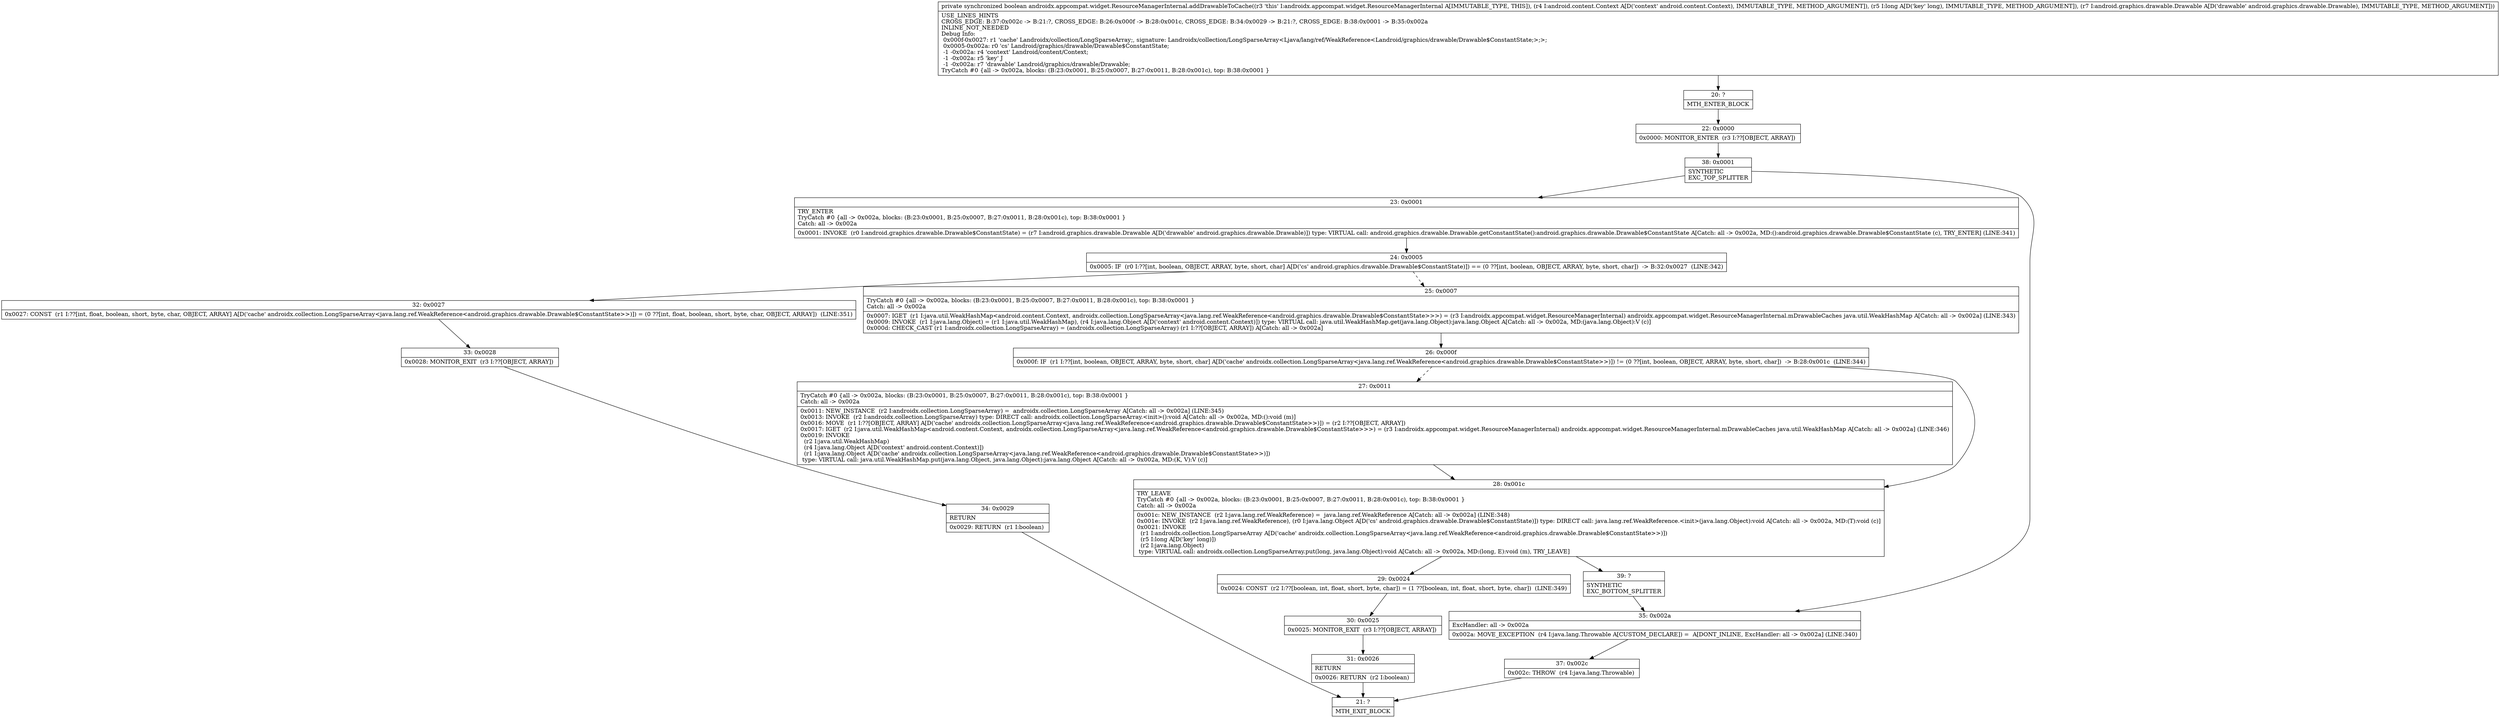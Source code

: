 digraph "CFG forandroidx.appcompat.widget.ResourceManagerInternal.addDrawableToCache(Landroid\/content\/Context;JLandroid\/graphics\/drawable\/Drawable;)Z" {
Node_20 [shape=record,label="{20\:\ ?|MTH_ENTER_BLOCK\l}"];
Node_22 [shape=record,label="{22\:\ 0x0000|0x0000: MONITOR_ENTER  (r3 I:??[OBJECT, ARRAY]) \l}"];
Node_38 [shape=record,label="{38\:\ 0x0001|SYNTHETIC\lEXC_TOP_SPLITTER\l}"];
Node_23 [shape=record,label="{23\:\ 0x0001|TRY_ENTER\lTryCatch #0 \{all \-\> 0x002a, blocks: (B:23:0x0001, B:25:0x0007, B:27:0x0011, B:28:0x001c), top: B:38:0x0001 \}\lCatch: all \-\> 0x002a\l|0x0001: INVOKE  (r0 I:android.graphics.drawable.Drawable$ConstantState) = (r7 I:android.graphics.drawable.Drawable A[D('drawable' android.graphics.drawable.Drawable)]) type: VIRTUAL call: android.graphics.drawable.Drawable.getConstantState():android.graphics.drawable.Drawable$ConstantState A[Catch: all \-\> 0x002a, MD:():android.graphics.drawable.Drawable$ConstantState (c), TRY_ENTER] (LINE:341)\l}"];
Node_24 [shape=record,label="{24\:\ 0x0005|0x0005: IF  (r0 I:??[int, boolean, OBJECT, ARRAY, byte, short, char] A[D('cs' android.graphics.drawable.Drawable$ConstantState)]) == (0 ??[int, boolean, OBJECT, ARRAY, byte, short, char])  \-\> B:32:0x0027  (LINE:342)\l}"];
Node_25 [shape=record,label="{25\:\ 0x0007|TryCatch #0 \{all \-\> 0x002a, blocks: (B:23:0x0001, B:25:0x0007, B:27:0x0011, B:28:0x001c), top: B:38:0x0001 \}\lCatch: all \-\> 0x002a\l|0x0007: IGET  (r1 I:java.util.WeakHashMap\<android.content.Context, androidx.collection.LongSparseArray\<java.lang.ref.WeakReference\<android.graphics.drawable.Drawable$ConstantState\>\>\>) = (r3 I:androidx.appcompat.widget.ResourceManagerInternal) androidx.appcompat.widget.ResourceManagerInternal.mDrawableCaches java.util.WeakHashMap A[Catch: all \-\> 0x002a] (LINE:343)\l0x0009: INVOKE  (r1 I:java.lang.Object) = (r1 I:java.util.WeakHashMap), (r4 I:java.lang.Object A[D('context' android.content.Context)]) type: VIRTUAL call: java.util.WeakHashMap.get(java.lang.Object):java.lang.Object A[Catch: all \-\> 0x002a, MD:(java.lang.Object):V (c)]\l0x000d: CHECK_CAST (r1 I:androidx.collection.LongSparseArray) = (androidx.collection.LongSparseArray) (r1 I:??[OBJECT, ARRAY]) A[Catch: all \-\> 0x002a]\l}"];
Node_26 [shape=record,label="{26\:\ 0x000f|0x000f: IF  (r1 I:??[int, boolean, OBJECT, ARRAY, byte, short, char] A[D('cache' androidx.collection.LongSparseArray\<java.lang.ref.WeakReference\<android.graphics.drawable.Drawable$ConstantState\>\>)]) != (0 ??[int, boolean, OBJECT, ARRAY, byte, short, char])  \-\> B:28:0x001c  (LINE:344)\l}"];
Node_27 [shape=record,label="{27\:\ 0x0011|TryCatch #0 \{all \-\> 0x002a, blocks: (B:23:0x0001, B:25:0x0007, B:27:0x0011, B:28:0x001c), top: B:38:0x0001 \}\lCatch: all \-\> 0x002a\l|0x0011: NEW_INSTANCE  (r2 I:androidx.collection.LongSparseArray) =  androidx.collection.LongSparseArray A[Catch: all \-\> 0x002a] (LINE:345)\l0x0013: INVOKE  (r2 I:androidx.collection.LongSparseArray) type: DIRECT call: androidx.collection.LongSparseArray.\<init\>():void A[Catch: all \-\> 0x002a, MD:():void (m)]\l0x0016: MOVE  (r1 I:??[OBJECT, ARRAY] A[D('cache' androidx.collection.LongSparseArray\<java.lang.ref.WeakReference\<android.graphics.drawable.Drawable$ConstantState\>\>)]) = (r2 I:??[OBJECT, ARRAY]) \l0x0017: IGET  (r2 I:java.util.WeakHashMap\<android.content.Context, androidx.collection.LongSparseArray\<java.lang.ref.WeakReference\<android.graphics.drawable.Drawable$ConstantState\>\>\>) = (r3 I:androidx.appcompat.widget.ResourceManagerInternal) androidx.appcompat.widget.ResourceManagerInternal.mDrawableCaches java.util.WeakHashMap A[Catch: all \-\> 0x002a] (LINE:346)\l0x0019: INVOKE  \l  (r2 I:java.util.WeakHashMap)\l  (r4 I:java.lang.Object A[D('context' android.content.Context)])\l  (r1 I:java.lang.Object A[D('cache' androidx.collection.LongSparseArray\<java.lang.ref.WeakReference\<android.graphics.drawable.Drawable$ConstantState\>\>)])\l type: VIRTUAL call: java.util.WeakHashMap.put(java.lang.Object, java.lang.Object):java.lang.Object A[Catch: all \-\> 0x002a, MD:(K, V):V (c)]\l}"];
Node_28 [shape=record,label="{28\:\ 0x001c|TRY_LEAVE\lTryCatch #0 \{all \-\> 0x002a, blocks: (B:23:0x0001, B:25:0x0007, B:27:0x0011, B:28:0x001c), top: B:38:0x0001 \}\lCatch: all \-\> 0x002a\l|0x001c: NEW_INSTANCE  (r2 I:java.lang.ref.WeakReference) =  java.lang.ref.WeakReference A[Catch: all \-\> 0x002a] (LINE:348)\l0x001e: INVOKE  (r2 I:java.lang.ref.WeakReference), (r0 I:java.lang.Object A[D('cs' android.graphics.drawable.Drawable$ConstantState)]) type: DIRECT call: java.lang.ref.WeakReference.\<init\>(java.lang.Object):void A[Catch: all \-\> 0x002a, MD:(T):void (c)]\l0x0021: INVOKE  \l  (r1 I:androidx.collection.LongSparseArray A[D('cache' androidx.collection.LongSparseArray\<java.lang.ref.WeakReference\<android.graphics.drawable.Drawable$ConstantState\>\>)])\l  (r5 I:long A[D('key' long)])\l  (r2 I:java.lang.Object)\l type: VIRTUAL call: androidx.collection.LongSparseArray.put(long, java.lang.Object):void A[Catch: all \-\> 0x002a, MD:(long, E):void (m), TRY_LEAVE]\l}"];
Node_29 [shape=record,label="{29\:\ 0x0024|0x0024: CONST  (r2 I:??[boolean, int, float, short, byte, char]) = (1 ??[boolean, int, float, short, byte, char])  (LINE:349)\l}"];
Node_30 [shape=record,label="{30\:\ 0x0025|0x0025: MONITOR_EXIT  (r3 I:??[OBJECT, ARRAY]) \l}"];
Node_31 [shape=record,label="{31\:\ 0x0026|RETURN\l|0x0026: RETURN  (r2 I:boolean) \l}"];
Node_21 [shape=record,label="{21\:\ ?|MTH_EXIT_BLOCK\l}"];
Node_39 [shape=record,label="{39\:\ ?|SYNTHETIC\lEXC_BOTTOM_SPLITTER\l}"];
Node_32 [shape=record,label="{32\:\ 0x0027|0x0027: CONST  (r1 I:??[int, float, boolean, short, byte, char, OBJECT, ARRAY] A[D('cache' androidx.collection.LongSparseArray\<java.lang.ref.WeakReference\<android.graphics.drawable.Drawable$ConstantState\>\>)]) = (0 ??[int, float, boolean, short, byte, char, OBJECT, ARRAY])  (LINE:351)\l}"];
Node_33 [shape=record,label="{33\:\ 0x0028|0x0028: MONITOR_EXIT  (r3 I:??[OBJECT, ARRAY]) \l}"];
Node_34 [shape=record,label="{34\:\ 0x0029|RETURN\l|0x0029: RETURN  (r1 I:boolean) \l}"];
Node_35 [shape=record,label="{35\:\ 0x002a|ExcHandler: all \-\> 0x002a\l|0x002a: MOVE_EXCEPTION  (r4 I:java.lang.Throwable A[CUSTOM_DECLARE]) =  A[DONT_INLINE, ExcHandler: all \-\> 0x002a] (LINE:340)\l}"];
Node_37 [shape=record,label="{37\:\ 0x002c|0x002c: THROW  (r4 I:java.lang.Throwable) \l}"];
MethodNode[shape=record,label="{private synchronized boolean androidx.appcompat.widget.ResourceManagerInternal.addDrawableToCache((r3 'this' I:androidx.appcompat.widget.ResourceManagerInternal A[IMMUTABLE_TYPE, THIS]), (r4 I:android.content.Context A[D('context' android.content.Context), IMMUTABLE_TYPE, METHOD_ARGUMENT]), (r5 I:long A[D('key' long), IMMUTABLE_TYPE, METHOD_ARGUMENT]), (r7 I:android.graphics.drawable.Drawable A[D('drawable' android.graphics.drawable.Drawable), IMMUTABLE_TYPE, METHOD_ARGUMENT]))  | USE_LINES_HINTS\lCROSS_EDGE: B:37:0x002c \-\> B:21:?, CROSS_EDGE: B:26:0x000f \-\> B:28:0x001c, CROSS_EDGE: B:34:0x0029 \-\> B:21:?, CROSS_EDGE: B:38:0x0001 \-\> B:35:0x002a\lINLINE_NOT_NEEDED\lDebug Info:\l  0x000f\-0x0027: r1 'cache' Landroidx\/collection\/LongSparseArray;, signature: Landroidx\/collection\/LongSparseArray\<Ljava\/lang\/ref\/WeakReference\<Landroid\/graphics\/drawable\/Drawable$ConstantState;\>;\>;\l  0x0005\-0x002a: r0 'cs' Landroid\/graphics\/drawable\/Drawable$ConstantState;\l  \-1 \-0x002a: r4 'context' Landroid\/content\/Context;\l  \-1 \-0x002a: r5 'key' J\l  \-1 \-0x002a: r7 'drawable' Landroid\/graphics\/drawable\/Drawable;\lTryCatch #0 \{all \-\> 0x002a, blocks: (B:23:0x0001, B:25:0x0007, B:27:0x0011, B:28:0x001c), top: B:38:0x0001 \}\l}"];
MethodNode -> Node_20;Node_20 -> Node_22;
Node_22 -> Node_38;
Node_38 -> Node_23;
Node_38 -> Node_35;
Node_23 -> Node_24;
Node_24 -> Node_25[style=dashed];
Node_24 -> Node_32;
Node_25 -> Node_26;
Node_26 -> Node_27[style=dashed];
Node_26 -> Node_28;
Node_27 -> Node_28;
Node_28 -> Node_29;
Node_28 -> Node_39;
Node_29 -> Node_30;
Node_30 -> Node_31;
Node_31 -> Node_21;
Node_39 -> Node_35;
Node_32 -> Node_33;
Node_33 -> Node_34;
Node_34 -> Node_21;
Node_35 -> Node_37;
Node_37 -> Node_21;
}

